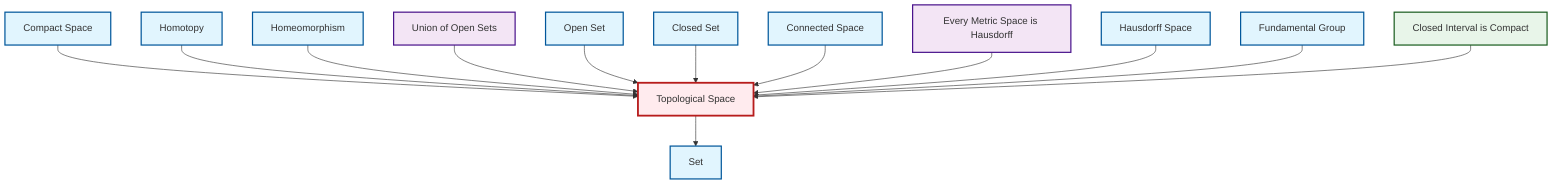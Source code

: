 graph TD
    classDef definition fill:#e1f5fe,stroke:#01579b,stroke-width:2px
    classDef theorem fill:#f3e5f5,stroke:#4a148c,stroke-width:2px
    classDef axiom fill:#fff3e0,stroke:#e65100,stroke-width:2px
    classDef example fill:#e8f5e9,stroke:#1b5e20,stroke-width:2px
    classDef current fill:#ffebee,stroke:#b71c1c,stroke-width:3px
    def-fundamental-group["Fundamental Group"]:::definition
    def-closed-set["Closed Set"]:::definition
    thm-union-open-sets["Union of Open Sets"]:::theorem
    def-open-set["Open Set"]:::definition
    def-compact["Compact Space"]:::definition
    def-homeomorphism["Homeomorphism"]:::definition
    ex-closed-interval-compact["Closed Interval is Compact"]:::example
    def-topological-space["Topological Space"]:::definition
    thm-metric-hausdorff["Every Metric Space is Hausdorff"]:::theorem
    def-set["Set"]:::definition
    def-homotopy["Homotopy"]:::definition
    def-hausdorff["Hausdorff Space"]:::definition
    def-connected["Connected Space"]:::definition
    def-compact --> def-topological-space
    def-homotopy --> def-topological-space
    def-homeomorphism --> def-topological-space
    thm-union-open-sets --> def-topological-space
    def-open-set --> def-topological-space
    def-topological-space --> def-set
    def-closed-set --> def-topological-space
    def-connected --> def-topological-space
    thm-metric-hausdorff --> def-topological-space
    def-hausdorff --> def-topological-space
    def-fundamental-group --> def-topological-space
    ex-closed-interval-compact --> def-topological-space
    class def-topological-space current
